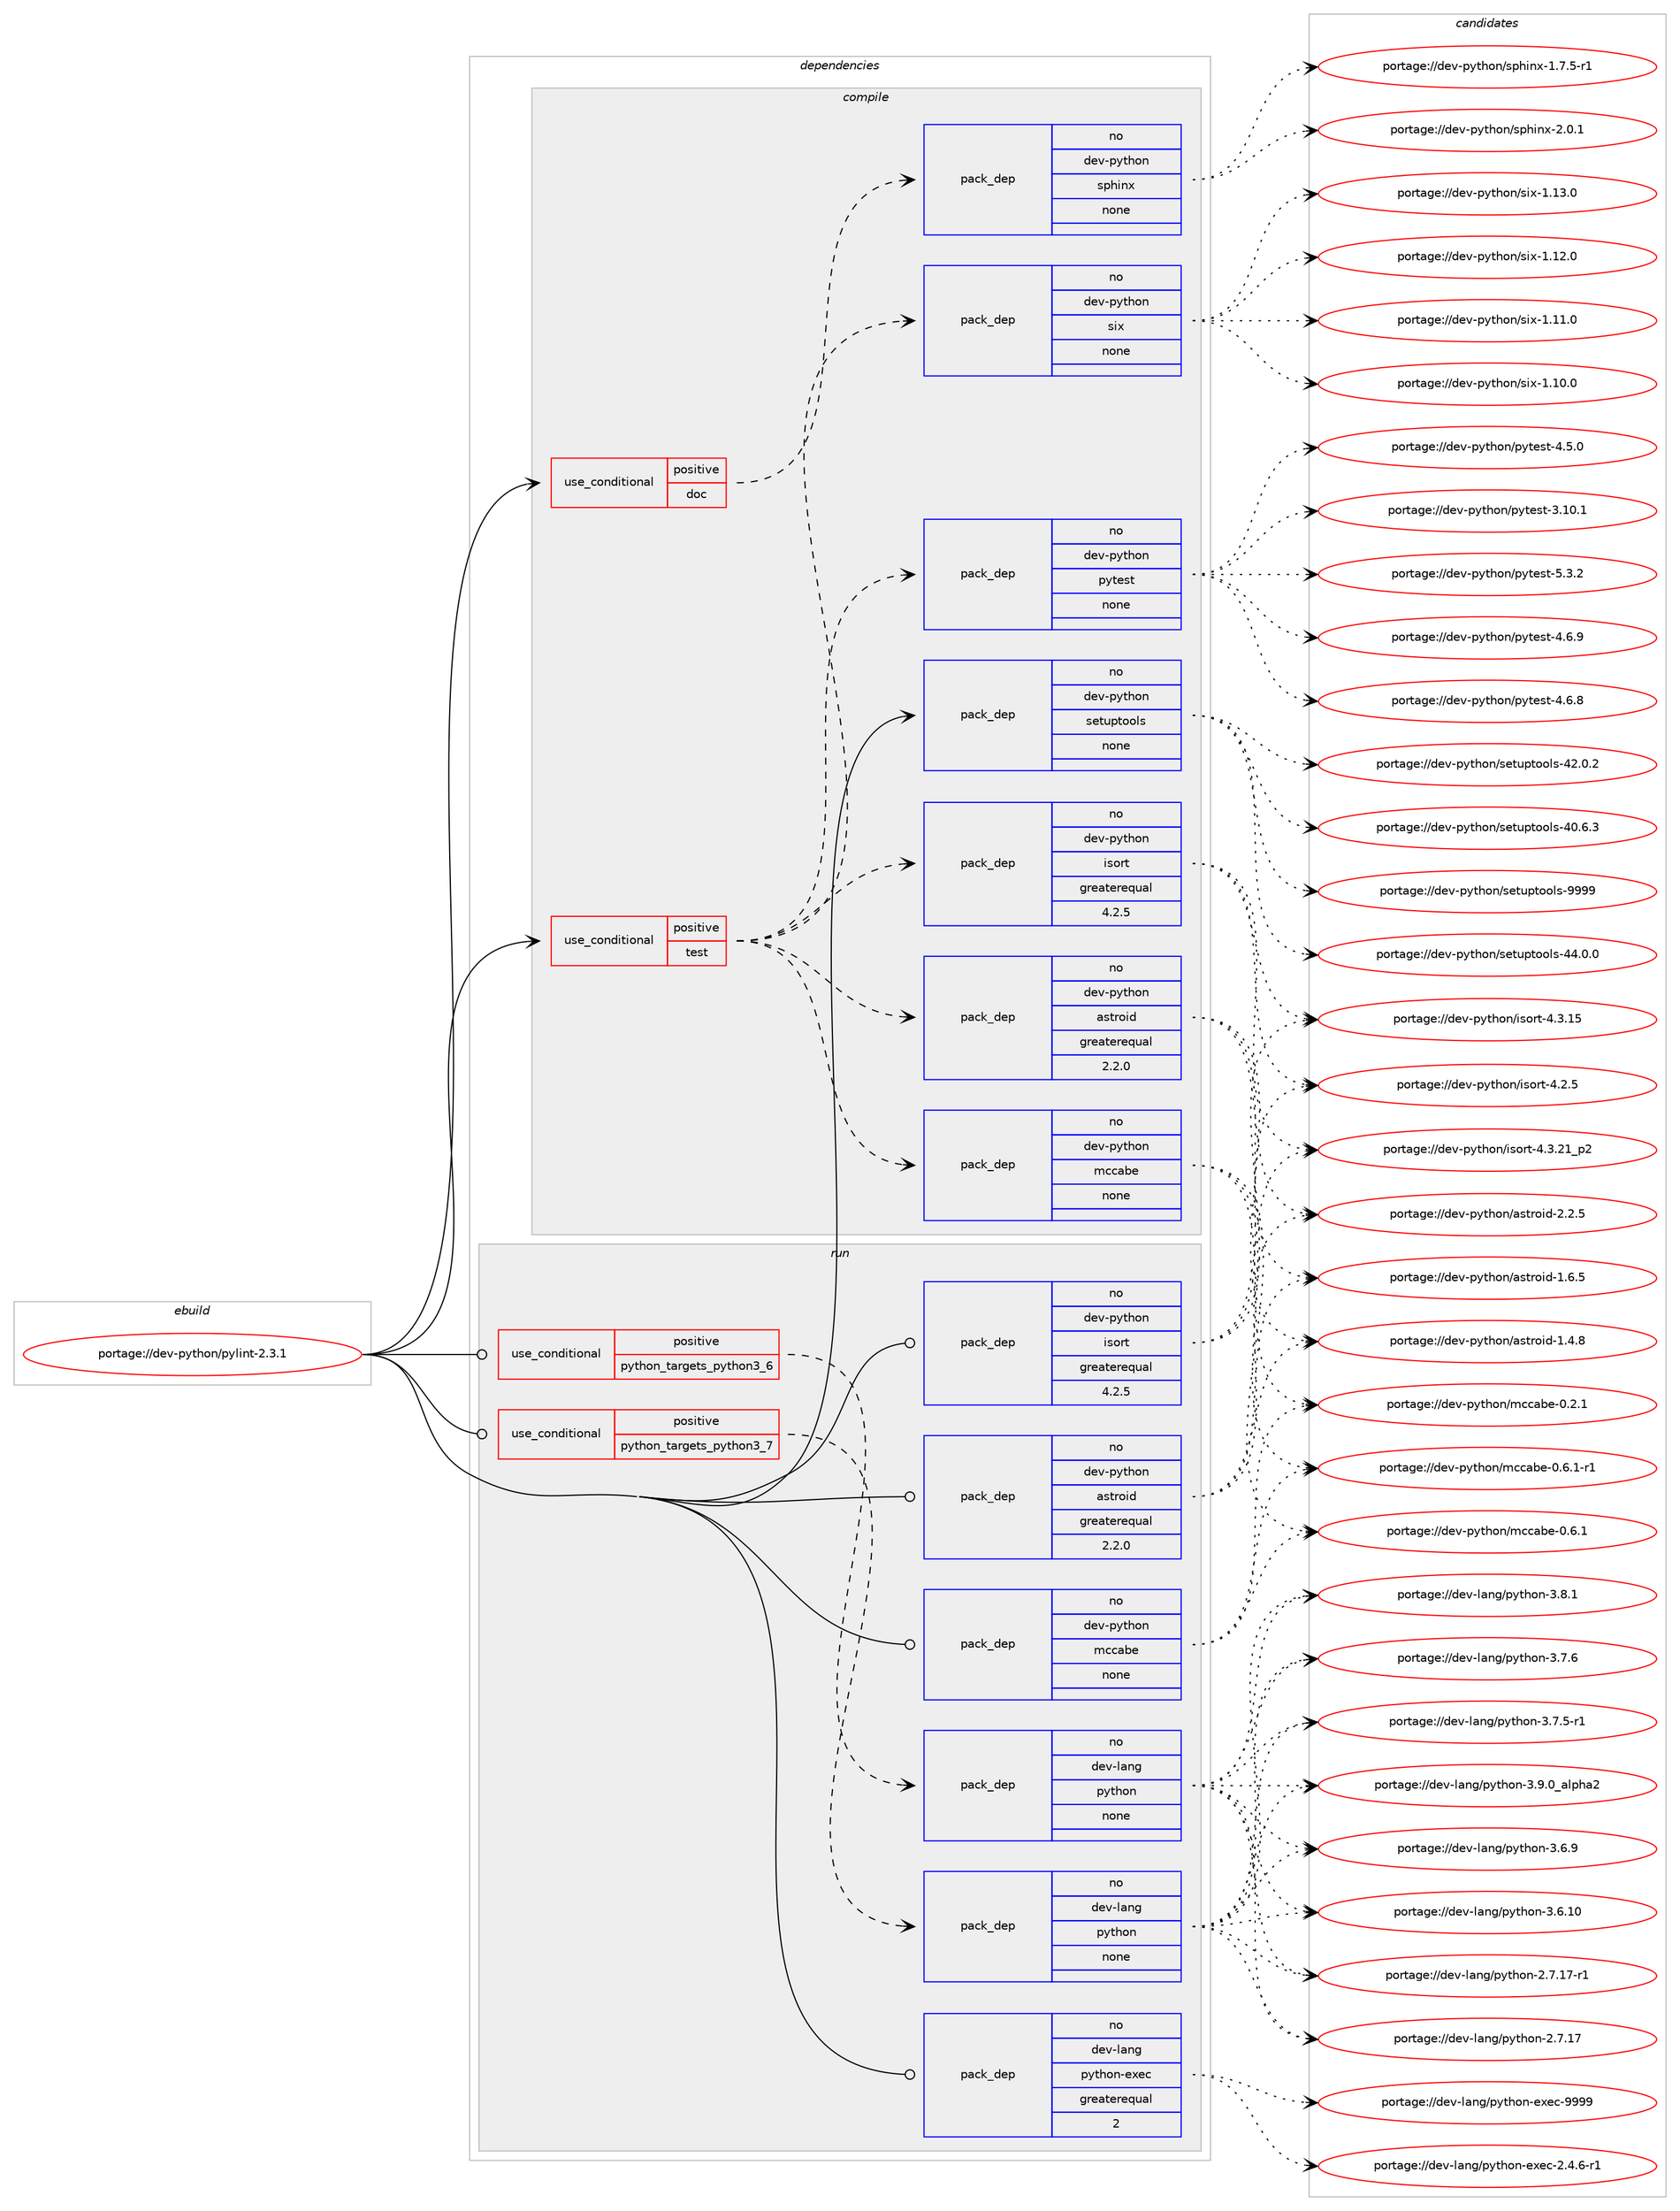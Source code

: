 digraph prolog {

# *************
# Graph options
# *************

newrank=true;
concentrate=true;
compound=true;
graph [rankdir=LR,fontname=Helvetica,fontsize=10,ranksep=1.5];#, ranksep=2.5, nodesep=0.2];
edge  [arrowhead=vee];
node  [fontname=Helvetica,fontsize=10];

# **********
# The ebuild
# **********

subgraph cluster_leftcol {
color=gray;
label=<<i>ebuild</i>>;
id [label="portage://dev-python/pylint-2.3.1", color=red, width=4, href="../dev-python/pylint-2.3.1.svg"];
}

# ****************
# The dependencies
# ****************

subgraph cluster_midcol {
color=gray;
label=<<i>dependencies</i>>;
subgraph cluster_compile {
fillcolor="#eeeeee";
style=filled;
label=<<i>compile</i>>;
subgraph cond109127 {
dependency436978 [label=<<TABLE BORDER="0" CELLBORDER="1" CELLSPACING="0" CELLPADDING="4"><TR><TD ROWSPAN="3" CELLPADDING="10">use_conditional</TD></TR><TR><TD>positive</TD></TR><TR><TD>doc</TD></TR></TABLE>>, shape=none, color=red];
subgraph pack322916 {
dependency436979 [label=<<TABLE BORDER="0" CELLBORDER="1" CELLSPACING="0" CELLPADDING="4" WIDTH="220"><TR><TD ROWSPAN="6" CELLPADDING="30">pack_dep</TD></TR><TR><TD WIDTH="110">no</TD></TR><TR><TD>dev-python</TD></TR><TR><TD>sphinx</TD></TR><TR><TD>none</TD></TR><TR><TD></TD></TR></TABLE>>, shape=none, color=blue];
}
dependency436978:e -> dependency436979:w [weight=20,style="dashed",arrowhead="vee"];
}
id:e -> dependency436978:w [weight=20,style="solid",arrowhead="vee"];
subgraph cond109128 {
dependency436980 [label=<<TABLE BORDER="0" CELLBORDER="1" CELLSPACING="0" CELLPADDING="4"><TR><TD ROWSPAN="3" CELLPADDING="10">use_conditional</TD></TR><TR><TD>positive</TD></TR><TR><TD>test</TD></TR></TABLE>>, shape=none, color=red];
subgraph pack322917 {
dependency436981 [label=<<TABLE BORDER="0" CELLBORDER="1" CELLSPACING="0" CELLPADDING="4" WIDTH="220"><TR><TD ROWSPAN="6" CELLPADDING="30">pack_dep</TD></TR><TR><TD WIDTH="110">no</TD></TR><TR><TD>dev-python</TD></TR><TR><TD>astroid</TD></TR><TR><TD>greaterequal</TD></TR><TR><TD>2.2.0</TD></TR></TABLE>>, shape=none, color=blue];
}
dependency436980:e -> dependency436981:w [weight=20,style="dashed",arrowhead="vee"];
subgraph pack322918 {
dependency436982 [label=<<TABLE BORDER="0" CELLBORDER="1" CELLSPACING="0" CELLPADDING="4" WIDTH="220"><TR><TD ROWSPAN="6" CELLPADDING="30">pack_dep</TD></TR><TR><TD WIDTH="110">no</TD></TR><TR><TD>dev-python</TD></TR><TR><TD>isort</TD></TR><TR><TD>greaterequal</TD></TR><TR><TD>4.2.5</TD></TR></TABLE>>, shape=none, color=blue];
}
dependency436980:e -> dependency436982:w [weight=20,style="dashed",arrowhead="vee"];
subgraph pack322919 {
dependency436983 [label=<<TABLE BORDER="0" CELLBORDER="1" CELLSPACING="0" CELLPADDING="4" WIDTH="220"><TR><TD ROWSPAN="6" CELLPADDING="30">pack_dep</TD></TR><TR><TD WIDTH="110">no</TD></TR><TR><TD>dev-python</TD></TR><TR><TD>mccabe</TD></TR><TR><TD>none</TD></TR><TR><TD></TD></TR></TABLE>>, shape=none, color=blue];
}
dependency436980:e -> dependency436983:w [weight=20,style="dashed",arrowhead="vee"];
subgraph pack322920 {
dependency436984 [label=<<TABLE BORDER="0" CELLBORDER="1" CELLSPACING="0" CELLPADDING="4" WIDTH="220"><TR><TD ROWSPAN="6" CELLPADDING="30">pack_dep</TD></TR><TR><TD WIDTH="110">no</TD></TR><TR><TD>dev-python</TD></TR><TR><TD>pytest</TD></TR><TR><TD>none</TD></TR><TR><TD></TD></TR></TABLE>>, shape=none, color=blue];
}
dependency436980:e -> dependency436984:w [weight=20,style="dashed",arrowhead="vee"];
subgraph pack322921 {
dependency436985 [label=<<TABLE BORDER="0" CELLBORDER="1" CELLSPACING="0" CELLPADDING="4" WIDTH="220"><TR><TD ROWSPAN="6" CELLPADDING="30">pack_dep</TD></TR><TR><TD WIDTH="110">no</TD></TR><TR><TD>dev-python</TD></TR><TR><TD>six</TD></TR><TR><TD>none</TD></TR><TR><TD></TD></TR></TABLE>>, shape=none, color=blue];
}
dependency436980:e -> dependency436985:w [weight=20,style="dashed",arrowhead="vee"];
}
id:e -> dependency436980:w [weight=20,style="solid",arrowhead="vee"];
subgraph pack322922 {
dependency436986 [label=<<TABLE BORDER="0" CELLBORDER="1" CELLSPACING="0" CELLPADDING="4" WIDTH="220"><TR><TD ROWSPAN="6" CELLPADDING="30">pack_dep</TD></TR><TR><TD WIDTH="110">no</TD></TR><TR><TD>dev-python</TD></TR><TR><TD>setuptools</TD></TR><TR><TD>none</TD></TR><TR><TD></TD></TR></TABLE>>, shape=none, color=blue];
}
id:e -> dependency436986:w [weight=20,style="solid",arrowhead="vee"];
}
subgraph cluster_compileandrun {
fillcolor="#eeeeee";
style=filled;
label=<<i>compile and run</i>>;
}
subgraph cluster_run {
fillcolor="#eeeeee";
style=filled;
label=<<i>run</i>>;
subgraph cond109129 {
dependency436987 [label=<<TABLE BORDER="0" CELLBORDER="1" CELLSPACING="0" CELLPADDING="4"><TR><TD ROWSPAN="3" CELLPADDING="10">use_conditional</TD></TR><TR><TD>positive</TD></TR><TR><TD>python_targets_python3_6</TD></TR></TABLE>>, shape=none, color=red];
subgraph pack322923 {
dependency436988 [label=<<TABLE BORDER="0" CELLBORDER="1" CELLSPACING="0" CELLPADDING="4" WIDTH="220"><TR><TD ROWSPAN="6" CELLPADDING="30">pack_dep</TD></TR><TR><TD WIDTH="110">no</TD></TR><TR><TD>dev-lang</TD></TR><TR><TD>python</TD></TR><TR><TD>none</TD></TR><TR><TD></TD></TR></TABLE>>, shape=none, color=blue];
}
dependency436987:e -> dependency436988:w [weight=20,style="dashed",arrowhead="vee"];
}
id:e -> dependency436987:w [weight=20,style="solid",arrowhead="odot"];
subgraph cond109130 {
dependency436989 [label=<<TABLE BORDER="0" CELLBORDER="1" CELLSPACING="0" CELLPADDING="4"><TR><TD ROWSPAN="3" CELLPADDING="10">use_conditional</TD></TR><TR><TD>positive</TD></TR><TR><TD>python_targets_python3_7</TD></TR></TABLE>>, shape=none, color=red];
subgraph pack322924 {
dependency436990 [label=<<TABLE BORDER="0" CELLBORDER="1" CELLSPACING="0" CELLPADDING="4" WIDTH="220"><TR><TD ROWSPAN="6" CELLPADDING="30">pack_dep</TD></TR><TR><TD WIDTH="110">no</TD></TR><TR><TD>dev-lang</TD></TR><TR><TD>python</TD></TR><TR><TD>none</TD></TR><TR><TD></TD></TR></TABLE>>, shape=none, color=blue];
}
dependency436989:e -> dependency436990:w [weight=20,style="dashed",arrowhead="vee"];
}
id:e -> dependency436989:w [weight=20,style="solid",arrowhead="odot"];
subgraph pack322925 {
dependency436991 [label=<<TABLE BORDER="0" CELLBORDER="1" CELLSPACING="0" CELLPADDING="4" WIDTH="220"><TR><TD ROWSPAN="6" CELLPADDING="30">pack_dep</TD></TR><TR><TD WIDTH="110">no</TD></TR><TR><TD>dev-lang</TD></TR><TR><TD>python-exec</TD></TR><TR><TD>greaterequal</TD></TR><TR><TD>2</TD></TR></TABLE>>, shape=none, color=blue];
}
id:e -> dependency436991:w [weight=20,style="solid",arrowhead="odot"];
subgraph pack322926 {
dependency436992 [label=<<TABLE BORDER="0" CELLBORDER="1" CELLSPACING="0" CELLPADDING="4" WIDTH="220"><TR><TD ROWSPAN="6" CELLPADDING="30">pack_dep</TD></TR><TR><TD WIDTH="110">no</TD></TR><TR><TD>dev-python</TD></TR><TR><TD>astroid</TD></TR><TR><TD>greaterequal</TD></TR><TR><TD>2.2.0</TD></TR></TABLE>>, shape=none, color=blue];
}
id:e -> dependency436992:w [weight=20,style="solid",arrowhead="odot"];
subgraph pack322927 {
dependency436993 [label=<<TABLE BORDER="0" CELLBORDER="1" CELLSPACING="0" CELLPADDING="4" WIDTH="220"><TR><TD ROWSPAN="6" CELLPADDING="30">pack_dep</TD></TR><TR><TD WIDTH="110">no</TD></TR><TR><TD>dev-python</TD></TR><TR><TD>isort</TD></TR><TR><TD>greaterequal</TD></TR><TR><TD>4.2.5</TD></TR></TABLE>>, shape=none, color=blue];
}
id:e -> dependency436993:w [weight=20,style="solid",arrowhead="odot"];
subgraph pack322928 {
dependency436994 [label=<<TABLE BORDER="0" CELLBORDER="1" CELLSPACING="0" CELLPADDING="4" WIDTH="220"><TR><TD ROWSPAN="6" CELLPADDING="30">pack_dep</TD></TR><TR><TD WIDTH="110">no</TD></TR><TR><TD>dev-python</TD></TR><TR><TD>mccabe</TD></TR><TR><TD>none</TD></TR><TR><TD></TD></TR></TABLE>>, shape=none, color=blue];
}
id:e -> dependency436994:w [weight=20,style="solid",arrowhead="odot"];
}
}

# **************
# The candidates
# **************

subgraph cluster_choices {
rank=same;
color=gray;
label=<<i>candidates</i>>;

subgraph choice322916 {
color=black;
nodesep=1;
choice1001011184511212111610411111047115112104105110120455046484649 [label="portage://dev-python/sphinx-2.0.1", color=red, width=4,href="../dev-python/sphinx-2.0.1.svg"];
choice10010111845112121116104111110471151121041051101204549465546534511449 [label="portage://dev-python/sphinx-1.7.5-r1", color=red, width=4,href="../dev-python/sphinx-1.7.5-r1.svg"];
dependency436979:e -> choice1001011184511212111610411111047115112104105110120455046484649:w [style=dotted,weight="100"];
dependency436979:e -> choice10010111845112121116104111110471151121041051101204549465546534511449:w [style=dotted,weight="100"];
}
subgraph choice322917 {
color=black;
nodesep=1;
choice100101118451121211161041111104797115116114111105100455046504653 [label="portage://dev-python/astroid-2.2.5", color=red, width=4,href="../dev-python/astroid-2.2.5.svg"];
choice100101118451121211161041111104797115116114111105100454946544653 [label="portage://dev-python/astroid-1.6.5", color=red, width=4,href="../dev-python/astroid-1.6.5.svg"];
choice100101118451121211161041111104797115116114111105100454946524656 [label="portage://dev-python/astroid-1.4.8", color=red, width=4,href="../dev-python/astroid-1.4.8.svg"];
dependency436981:e -> choice100101118451121211161041111104797115116114111105100455046504653:w [style=dotted,weight="100"];
dependency436981:e -> choice100101118451121211161041111104797115116114111105100454946544653:w [style=dotted,weight="100"];
dependency436981:e -> choice100101118451121211161041111104797115116114111105100454946524656:w [style=dotted,weight="100"];
}
subgraph choice322918 {
color=black;
nodesep=1;
choice1001011184511212111610411111047105115111114116455246514650499511250 [label="portage://dev-python/isort-4.3.21_p2", color=red, width=4,href="../dev-python/isort-4.3.21_p2.svg"];
choice100101118451121211161041111104710511511111411645524651464953 [label="portage://dev-python/isort-4.3.15", color=red, width=4,href="../dev-python/isort-4.3.15.svg"];
choice1001011184511212111610411111047105115111114116455246504653 [label="portage://dev-python/isort-4.2.5", color=red, width=4,href="../dev-python/isort-4.2.5.svg"];
dependency436982:e -> choice1001011184511212111610411111047105115111114116455246514650499511250:w [style=dotted,weight="100"];
dependency436982:e -> choice100101118451121211161041111104710511511111411645524651464953:w [style=dotted,weight="100"];
dependency436982:e -> choice1001011184511212111610411111047105115111114116455246504653:w [style=dotted,weight="100"];
}
subgraph choice322919 {
color=black;
nodesep=1;
choice1001011184511212111610411111047109999997981014548465446494511449 [label="portage://dev-python/mccabe-0.6.1-r1", color=red, width=4,href="../dev-python/mccabe-0.6.1-r1.svg"];
choice100101118451121211161041111104710999999798101454846544649 [label="portage://dev-python/mccabe-0.6.1", color=red, width=4,href="../dev-python/mccabe-0.6.1.svg"];
choice100101118451121211161041111104710999999798101454846504649 [label="portage://dev-python/mccabe-0.2.1", color=red, width=4,href="../dev-python/mccabe-0.2.1.svg"];
dependency436983:e -> choice1001011184511212111610411111047109999997981014548465446494511449:w [style=dotted,weight="100"];
dependency436983:e -> choice100101118451121211161041111104710999999798101454846544649:w [style=dotted,weight="100"];
dependency436983:e -> choice100101118451121211161041111104710999999798101454846504649:w [style=dotted,weight="100"];
}
subgraph choice322920 {
color=black;
nodesep=1;
choice1001011184511212111610411111047112121116101115116455346514650 [label="portage://dev-python/pytest-5.3.2", color=red, width=4,href="../dev-python/pytest-5.3.2.svg"];
choice1001011184511212111610411111047112121116101115116455246544657 [label="portage://dev-python/pytest-4.6.9", color=red, width=4,href="../dev-python/pytest-4.6.9.svg"];
choice1001011184511212111610411111047112121116101115116455246544656 [label="portage://dev-python/pytest-4.6.8", color=red, width=4,href="../dev-python/pytest-4.6.8.svg"];
choice1001011184511212111610411111047112121116101115116455246534648 [label="portage://dev-python/pytest-4.5.0", color=red, width=4,href="../dev-python/pytest-4.5.0.svg"];
choice100101118451121211161041111104711212111610111511645514649484649 [label="portage://dev-python/pytest-3.10.1", color=red, width=4,href="../dev-python/pytest-3.10.1.svg"];
dependency436984:e -> choice1001011184511212111610411111047112121116101115116455346514650:w [style=dotted,weight="100"];
dependency436984:e -> choice1001011184511212111610411111047112121116101115116455246544657:w [style=dotted,weight="100"];
dependency436984:e -> choice1001011184511212111610411111047112121116101115116455246544656:w [style=dotted,weight="100"];
dependency436984:e -> choice1001011184511212111610411111047112121116101115116455246534648:w [style=dotted,weight="100"];
dependency436984:e -> choice100101118451121211161041111104711212111610111511645514649484649:w [style=dotted,weight="100"];
}
subgraph choice322921 {
color=black;
nodesep=1;
choice100101118451121211161041111104711510512045494649514648 [label="portage://dev-python/six-1.13.0", color=red, width=4,href="../dev-python/six-1.13.0.svg"];
choice100101118451121211161041111104711510512045494649504648 [label="portage://dev-python/six-1.12.0", color=red, width=4,href="../dev-python/six-1.12.0.svg"];
choice100101118451121211161041111104711510512045494649494648 [label="portage://dev-python/six-1.11.0", color=red, width=4,href="../dev-python/six-1.11.0.svg"];
choice100101118451121211161041111104711510512045494649484648 [label="portage://dev-python/six-1.10.0", color=red, width=4,href="../dev-python/six-1.10.0.svg"];
dependency436985:e -> choice100101118451121211161041111104711510512045494649514648:w [style=dotted,weight="100"];
dependency436985:e -> choice100101118451121211161041111104711510512045494649504648:w [style=dotted,weight="100"];
dependency436985:e -> choice100101118451121211161041111104711510512045494649494648:w [style=dotted,weight="100"];
dependency436985:e -> choice100101118451121211161041111104711510512045494649484648:w [style=dotted,weight="100"];
}
subgraph choice322922 {
color=black;
nodesep=1;
choice10010111845112121116104111110471151011161171121161111111081154557575757 [label="portage://dev-python/setuptools-9999", color=red, width=4,href="../dev-python/setuptools-9999.svg"];
choice100101118451121211161041111104711510111611711211611111110811545525246484648 [label="portage://dev-python/setuptools-44.0.0", color=red, width=4,href="../dev-python/setuptools-44.0.0.svg"];
choice100101118451121211161041111104711510111611711211611111110811545525046484650 [label="portage://dev-python/setuptools-42.0.2", color=red, width=4,href="../dev-python/setuptools-42.0.2.svg"];
choice100101118451121211161041111104711510111611711211611111110811545524846544651 [label="portage://dev-python/setuptools-40.6.3", color=red, width=4,href="../dev-python/setuptools-40.6.3.svg"];
dependency436986:e -> choice10010111845112121116104111110471151011161171121161111111081154557575757:w [style=dotted,weight="100"];
dependency436986:e -> choice100101118451121211161041111104711510111611711211611111110811545525246484648:w [style=dotted,weight="100"];
dependency436986:e -> choice100101118451121211161041111104711510111611711211611111110811545525046484650:w [style=dotted,weight="100"];
dependency436986:e -> choice100101118451121211161041111104711510111611711211611111110811545524846544651:w [style=dotted,weight="100"];
}
subgraph choice322923 {
color=black;
nodesep=1;
choice10010111845108971101034711212111610411111045514657464895971081121049750 [label="portage://dev-lang/python-3.9.0_alpha2", color=red, width=4,href="../dev-lang/python-3.9.0_alpha2.svg"];
choice100101118451089711010347112121116104111110455146564649 [label="portage://dev-lang/python-3.8.1", color=red, width=4,href="../dev-lang/python-3.8.1.svg"];
choice100101118451089711010347112121116104111110455146554654 [label="portage://dev-lang/python-3.7.6", color=red, width=4,href="../dev-lang/python-3.7.6.svg"];
choice1001011184510897110103471121211161041111104551465546534511449 [label="portage://dev-lang/python-3.7.5-r1", color=red, width=4,href="../dev-lang/python-3.7.5-r1.svg"];
choice100101118451089711010347112121116104111110455146544657 [label="portage://dev-lang/python-3.6.9", color=red, width=4,href="../dev-lang/python-3.6.9.svg"];
choice10010111845108971101034711212111610411111045514654464948 [label="portage://dev-lang/python-3.6.10", color=red, width=4,href="../dev-lang/python-3.6.10.svg"];
choice100101118451089711010347112121116104111110455046554649554511449 [label="portage://dev-lang/python-2.7.17-r1", color=red, width=4,href="../dev-lang/python-2.7.17-r1.svg"];
choice10010111845108971101034711212111610411111045504655464955 [label="portage://dev-lang/python-2.7.17", color=red, width=4,href="../dev-lang/python-2.7.17.svg"];
dependency436988:e -> choice10010111845108971101034711212111610411111045514657464895971081121049750:w [style=dotted,weight="100"];
dependency436988:e -> choice100101118451089711010347112121116104111110455146564649:w [style=dotted,weight="100"];
dependency436988:e -> choice100101118451089711010347112121116104111110455146554654:w [style=dotted,weight="100"];
dependency436988:e -> choice1001011184510897110103471121211161041111104551465546534511449:w [style=dotted,weight="100"];
dependency436988:e -> choice100101118451089711010347112121116104111110455146544657:w [style=dotted,weight="100"];
dependency436988:e -> choice10010111845108971101034711212111610411111045514654464948:w [style=dotted,weight="100"];
dependency436988:e -> choice100101118451089711010347112121116104111110455046554649554511449:w [style=dotted,weight="100"];
dependency436988:e -> choice10010111845108971101034711212111610411111045504655464955:w [style=dotted,weight="100"];
}
subgraph choice322924 {
color=black;
nodesep=1;
choice10010111845108971101034711212111610411111045514657464895971081121049750 [label="portage://dev-lang/python-3.9.0_alpha2", color=red, width=4,href="../dev-lang/python-3.9.0_alpha2.svg"];
choice100101118451089711010347112121116104111110455146564649 [label="portage://dev-lang/python-3.8.1", color=red, width=4,href="../dev-lang/python-3.8.1.svg"];
choice100101118451089711010347112121116104111110455146554654 [label="portage://dev-lang/python-3.7.6", color=red, width=4,href="../dev-lang/python-3.7.6.svg"];
choice1001011184510897110103471121211161041111104551465546534511449 [label="portage://dev-lang/python-3.7.5-r1", color=red, width=4,href="../dev-lang/python-3.7.5-r1.svg"];
choice100101118451089711010347112121116104111110455146544657 [label="portage://dev-lang/python-3.6.9", color=red, width=4,href="../dev-lang/python-3.6.9.svg"];
choice10010111845108971101034711212111610411111045514654464948 [label="portage://dev-lang/python-3.6.10", color=red, width=4,href="../dev-lang/python-3.6.10.svg"];
choice100101118451089711010347112121116104111110455046554649554511449 [label="portage://dev-lang/python-2.7.17-r1", color=red, width=4,href="../dev-lang/python-2.7.17-r1.svg"];
choice10010111845108971101034711212111610411111045504655464955 [label="portage://dev-lang/python-2.7.17", color=red, width=4,href="../dev-lang/python-2.7.17.svg"];
dependency436990:e -> choice10010111845108971101034711212111610411111045514657464895971081121049750:w [style=dotted,weight="100"];
dependency436990:e -> choice100101118451089711010347112121116104111110455146564649:w [style=dotted,weight="100"];
dependency436990:e -> choice100101118451089711010347112121116104111110455146554654:w [style=dotted,weight="100"];
dependency436990:e -> choice1001011184510897110103471121211161041111104551465546534511449:w [style=dotted,weight="100"];
dependency436990:e -> choice100101118451089711010347112121116104111110455146544657:w [style=dotted,weight="100"];
dependency436990:e -> choice10010111845108971101034711212111610411111045514654464948:w [style=dotted,weight="100"];
dependency436990:e -> choice100101118451089711010347112121116104111110455046554649554511449:w [style=dotted,weight="100"];
dependency436990:e -> choice10010111845108971101034711212111610411111045504655464955:w [style=dotted,weight="100"];
}
subgraph choice322925 {
color=black;
nodesep=1;
choice10010111845108971101034711212111610411111045101120101994557575757 [label="portage://dev-lang/python-exec-9999", color=red, width=4,href="../dev-lang/python-exec-9999.svg"];
choice10010111845108971101034711212111610411111045101120101994550465246544511449 [label="portage://dev-lang/python-exec-2.4.6-r1", color=red, width=4,href="../dev-lang/python-exec-2.4.6-r1.svg"];
dependency436991:e -> choice10010111845108971101034711212111610411111045101120101994557575757:w [style=dotted,weight="100"];
dependency436991:e -> choice10010111845108971101034711212111610411111045101120101994550465246544511449:w [style=dotted,weight="100"];
}
subgraph choice322926 {
color=black;
nodesep=1;
choice100101118451121211161041111104797115116114111105100455046504653 [label="portage://dev-python/astroid-2.2.5", color=red, width=4,href="../dev-python/astroid-2.2.5.svg"];
choice100101118451121211161041111104797115116114111105100454946544653 [label="portage://dev-python/astroid-1.6.5", color=red, width=4,href="../dev-python/astroid-1.6.5.svg"];
choice100101118451121211161041111104797115116114111105100454946524656 [label="portage://dev-python/astroid-1.4.8", color=red, width=4,href="../dev-python/astroid-1.4.8.svg"];
dependency436992:e -> choice100101118451121211161041111104797115116114111105100455046504653:w [style=dotted,weight="100"];
dependency436992:e -> choice100101118451121211161041111104797115116114111105100454946544653:w [style=dotted,weight="100"];
dependency436992:e -> choice100101118451121211161041111104797115116114111105100454946524656:w [style=dotted,weight="100"];
}
subgraph choice322927 {
color=black;
nodesep=1;
choice1001011184511212111610411111047105115111114116455246514650499511250 [label="portage://dev-python/isort-4.3.21_p2", color=red, width=4,href="../dev-python/isort-4.3.21_p2.svg"];
choice100101118451121211161041111104710511511111411645524651464953 [label="portage://dev-python/isort-4.3.15", color=red, width=4,href="../dev-python/isort-4.3.15.svg"];
choice1001011184511212111610411111047105115111114116455246504653 [label="portage://dev-python/isort-4.2.5", color=red, width=4,href="../dev-python/isort-4.2.5.svg"];
dependency436993:e -> choice1001011184511212111610411111047105115111114116455246514650499511250:w [style=dotted,weight="100"];
dependency436993:e -> choice100101118451121211161041111104710511511111411645524651464953:w [style=dotted,weight="100"];
dependency436993:e -> choice1001011184511212111610411111047105115111114116455246504653:w [style=dotted,weight="100"];
}
subgraph choice322928 {
color=black;
nodesep=1;
choice1001011184511212111610411111047109999997981014548465446494511449 [label="portage://dev-python/mccabe-0.6.1-r1", color=red, width=4,href="../dev-python/mccabe-0.6.1-r1.svg"];
choice100101118451121211161041111104710999999798101454846544649 [label="portage://dev-python/mccabe-0.6.1", color=red, width=4,href="../dev-python/mccabe-0.6.1.svg"];
choice100101118451121211161041111104710999999798101454846504649 [label="portage://dev-python/mccabe-0.2.1", color=red, width=4,href="../dev-python/mccabe-0.2.1.svg"];
dependency436994:e -> choice1001011184511212111610411111047109999997981014548465446494511449:w [style=dotted,weight="100"];
dependency436994:e -> choice100101118451121211161041111104710999999798101454846544649:w [style=dotted,weight="100"];
dependency436994:e -> choice100101118451121211161041111104710999999798101454846504649:w [style=dotted,weight="100"];
}
}

}
